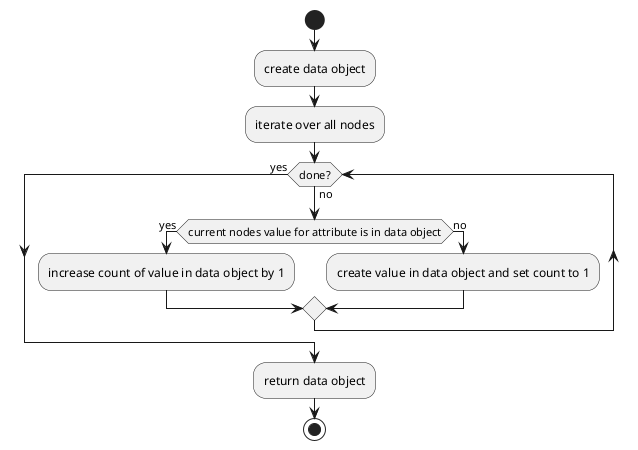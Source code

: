 @startuml

start
:create data object;
:iterate over all nodes;
while (done?) is (no)
  if (current nodes value for attribute is in data object) then (yes)
    :increase count of value in data object by 1;
  else (no)
    :create value in data object and set count to 1;
  endif
endwhile (yes)
:return data object;
stop
@enduml
